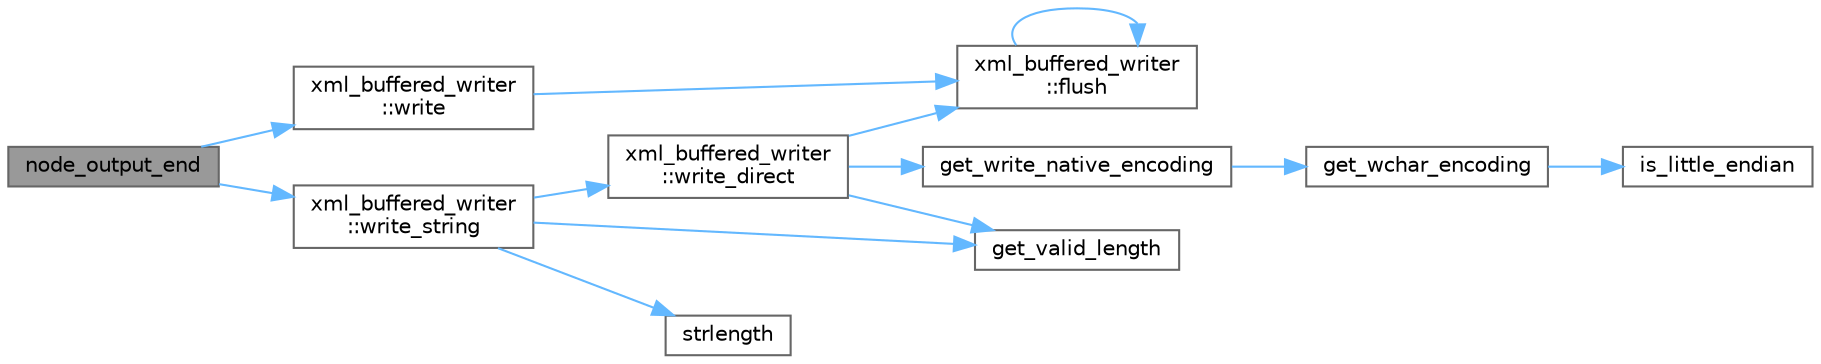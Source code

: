 digraph "node_output_end"
{
 // INTERACTIVE_SVG=YES
 // LATEX_PDF_SIZE
  bgcolor="transparent";
  edge [fontname=Helvetica,fontsize=10,labelfontname=Helvetica,labelfontsize=10];
  node [fontname=Helvetica,fontsize=10,shape=box,height=0.2,width=0.4];
  rankdir="LR";
  Node1 [id="Node000001",label="node_output_end",height=0.2,width=0.4,color="gray40", fillcolor="grey60", style="filled", fontcolor="black",tooltip=" "];
  Node1 -> Node2 [id="edge1_Node000001_Node000002",color="steelblue1",style="solid",tooltip=" "];
  Node2 [id="Node000002",label="xml_buffered_writer\l::write",height=0.2,width=0.4,color="grey40", fillcolor="white", style="filled",URL="$db/dd3/classxml__buffered__writer.html#a1aa829bd551a69dd9005d2d46063308f",tooltip=" "];
  Node2 -> Node3 [id="edge2_Node000002_Node000003",color="steelblue1",style="solid",tooltip=" "];
  Node3 [id="Node000003",label="xml_buffered_writer\l::flush",height=0.2,width=0.4,color="grey40", fillcolor="white", style="filled",URL="$db/dd3/classxml__buffered__writer.html#a4789b8661f9ff4e5e4bb4226f7d45997",tooltip=" "];
  Node3 -> Node3 [id="edge3_Node000003_Node000003",color="steelblue1",style="solid",tooltip=" "];
  Node1 -> Node4 [id="edge4_Node000001_Node000004",color="steelblue1",style="solid",tooltip=" "];
  Node4 [id="Node000004",label="xml_buffered_writer\l::write_string",height=0.2,width=0.4,color="grey40", fillcolor="white", style="filled",URL="$db/dd3/classxml__buffered__writer.html#a1699556c38e942f7c1db1b98ddf15642",tooltip=" "];
  Node4 -> Node5 [id="edge5_Node000004_Node000005",color="steelblue1",style="solid",tooltip=" "];
  Node5 [id="Node000005",label="get_valid_length",height=0.2,width=0.4,color="grey40", fillcolor="white", style="filled",URL="$db/d20/pugixml_8cpp.html#a5dfd2dce8fc6dd9268a19ed553884234",tooltip=" "];
  Node4 -> Node6 [id="edge6_Node000004_Node000006",color="steelblue1",style="solid",tooltip=" "];
  Node6 [id="Node000006",label="strlength",height=0.2,width=0.4,color="grey40", fillcolor="white", style="filled",URL="$db/d20/pugixml_8cpp.html#aab9e1f034d085b663d146fcceabb1c48",tooltip=" "];
  Node4 -> Node7 [id="edge7_Node000004_Node000007",color="steelblue1",style="solid",tooltip=" "];
  Node7 [id="Node000007",label="xml_buffered_writer\l::write_direct",height=0.2,width=0.4,color="grey40", fillcolor="white", style="filled",URL="$db/dd3/classxml__buffered__writer.html#a119f9db2f60e578e69ac81177e932fb3",tooltip=" "];
  Node7 -> Node3 [id="edge8_Node000007_Node000003",color="steelblue1",style="solid",tooltip=" "];
  Node7 -> Node5 [id="edge9_Node000007_Node000005",color="steelblue1",style="solid",tooltip=" "];
  Node7 -> Node8 [id="edge10_Node000007_Node000008",color="steelblue1",style="solid",tooltip=" "];
  Node8 [id="Node000008",label="get_write_native_encoding",height=0.2,width=0.4,color="grey40", fillcolor="white", style="filled",URL="$db/d20/pugixml_8cpp.html#a12b9d6cff4d37c68755263d0687c62b1",tooltip=" "];
  Node8 -> Node9 [id="edge11_Node000008_Node000009",color="steelblue1",style="solid",tooltip=" "];
  Node9 [id="Node000009",label="get_wchar_encoding",height=0.2,width=0.4,color="grey40", fillcolor="white", style="filled",URL="$db/d20/pugixml_8cpp.html#a1d386e9425e75d35b01373e46f186b9c",tooltip=" "];
  Node9 -> Node10 [id="edge12_Node000009_Node000010",color="steelblue1",style="solid",tooltip=" "];
  Node10 [id="Node000010",label="is_little_endian",height=0.2,width=0.4,color="grey40", fillcolor="white", style="filled",URL="$db/d20/pugixml_8cpp.html#a282e2854710450f313ea03bb59a8f681",tooltip=" "];
}
